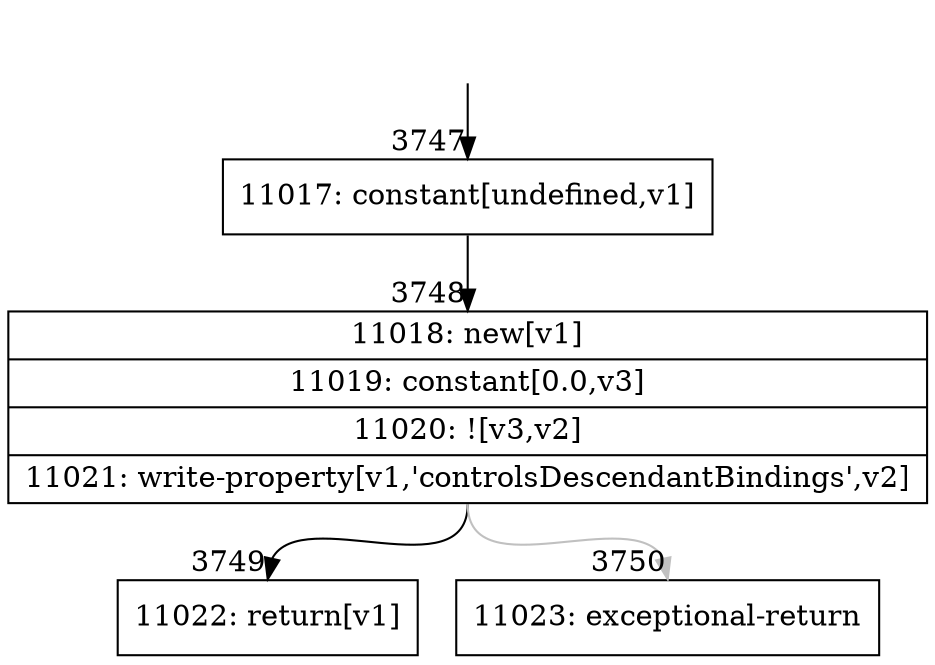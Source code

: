 digraph {
rankdir="TD"
BB_entry303[shape=none,label=""];
BB_entry303 -> BB3747 [tailport=s, headport=n, headlabel="    3747"]
BB3747 [shape=record label="{11017: constant[undefined,v1]}" ] 
BB3747 -> BB3748 [tailport=s, headport=n, headlabel="      3748"]
BB3748 [shape=record label="{11018: new[v1]|11019: constant[0.0,v3]|11020: ![v3,v2]|11021: write-property[v1,'controlsDescendantBindings',v2]}" ] 
BB3748 -> BB3749 [tailport=s, headport=n, headlabel="      3749"]
BB3748 -> BB3750 [tailport=s, headport=n, color=gray, headlabel="      3750"]
BB3749 [shape=record label="{11022: return[v1]}" ] 
BB3750 [shape=record label="{11023: exceptional-return}" ] 
}
